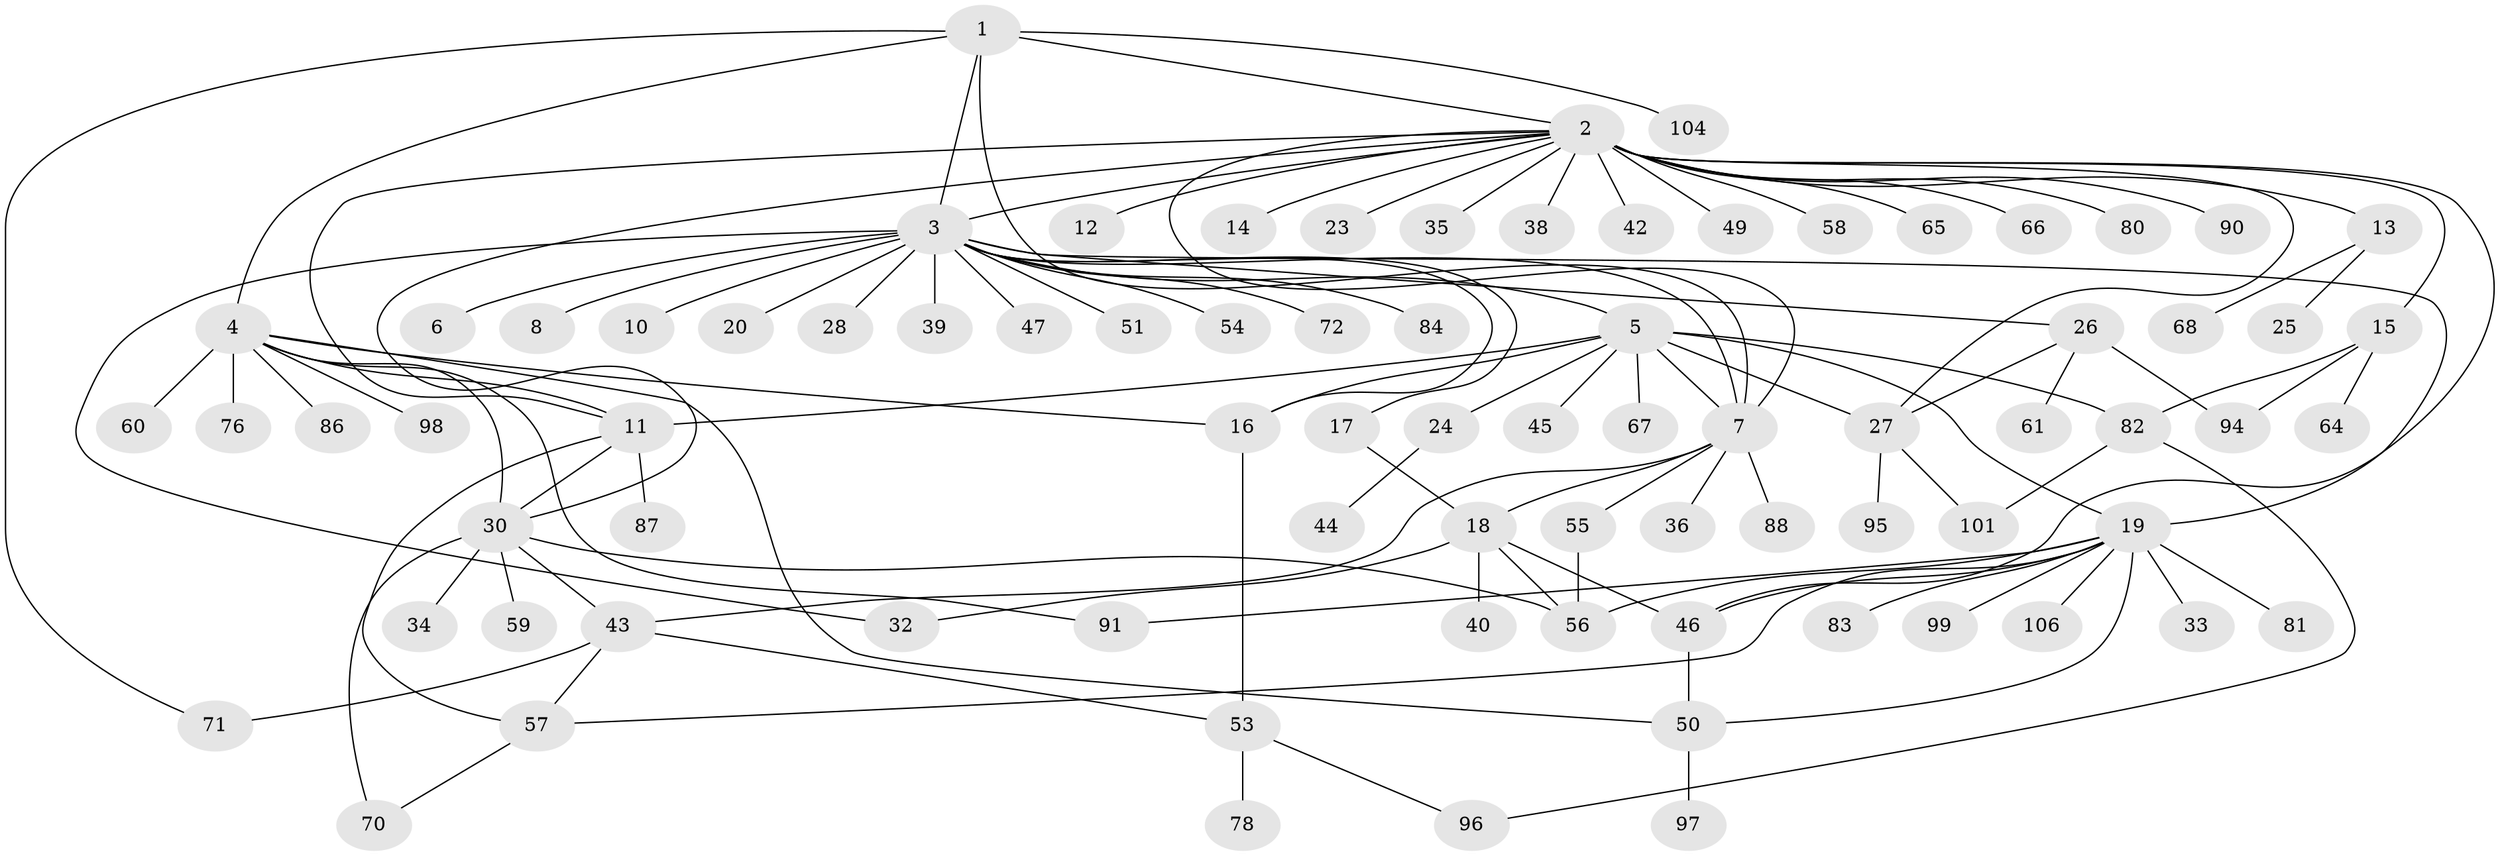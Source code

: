 // original degree distribution, {6: 0.02830188679245283, 23: 0.009433962264150943, 20: 0.009433962264150943, 9: 0.018867924528301886, 11: 0.009433962264150943, 2: 0.16981132075471697, 1: 0.5188679245283019, 4: 0.0660377358490566, 5: 0.04716981132075472, 7: 0.009433962264150943, 10: 0.009433962264150943, 3: 0.10377358490566038}
// Generated by graph-tools (version 1.1) at 2025/41/03/06/25 10:41:46]
// undirected, 81 vertices, 113 edges
graph export_dot {
graph [start="1"]
  node [color=gray90,style=filled];
  1;
  2 [super="+100"];
  3 [super="+9"];
  4 [super="+85"];
  5 [super="+29"];
  6 [super="+75"];
  7 [super="+21"];
  8;
  10;
  11 [super="+48"];
  12;
  13 [super="+63"];
  14;
  15 [super="+79"];
  16 [super="+31"];
  17;
  18 [super="+41"];
  19 [super="+22"];
  20;
  23;
  24;
  25;
  26 [super="+69"];
  27;
  28;
  30 [super="+37"];
  32 [super="+52"];
  33;
  34 [super="+77"];
  35;
  36;
  38;
  39;
  40 [super="+102"];
  42;
  43 [super="+74"];
  44;
  45;
  46 [super="+103"];
  47;
  49;
  50;
  51;
  53 [super="+92"];
  54;
  55;
  56 [super="+62"];
  57 [super="+73"];
  58;
  59;
  60;
  61;
  64;
  65;
  66;
  67;
  68;
  70;
  71;
  72;
  76 [super="+93"];
  78;
  80;
  81;
  82 [super="+89"];
  83;
  84;
  86;
  87;
  88;
  90;
  91;
  94;
  95;
  96 [super="+105"];
  97;
  98;
  99;
  101;
  104;
  106;
  1 -- 2;
  1 -- 3;
  1 -- 4;
  1 -- 7;
  1 -- 71;
  1 -- 104;
  2 -- 3;
  2 -- 7;
  2 -- 12;
  2 -- 13;
  2 -- 14;
  2 -- 15;
  2 -- 23;
  2 -- 27;
  2 -- 30;
  2 -- 35;
  2 -- 38;
  2 -- 42;
  2 -- 46;
  2 -- 49;
  2 -- 58;
  2 -- 65;
  2 -- 66;
  2 -- 80;
  2 -- 90;
  2 -- 11;
  3 -- 5;
  3 -- 6;
  3 -- 8;
  3 -- 10;
  3 -- 20;
  3 -- 26;
  3 -- 28;
  3 -- 32;
  3 -- 39;
  3 -- 47;
  3 -- 51;
  3 -- 54;
  3 -- 72;
  3 -- 84;
  3 -- 17;
  3 -- 7;
  3 -- 19;
  3 -- 16;
  4 -- 11;
  4 -- 16;
  4 -- 60;
  4 -- 76;
  4 -- 86;
  4 -- 91;
  4 -- 98;
  4 -- 50;
  4 -- 30;
  5 -- 7;
  5 -- 11;
  5 -- 19;
  5 -- 24;
  5 -- 27;
  5 -- 45;
  5 -- 67;
  5 -- 82;
  5 -- 16;
  7 -- 18;
  7 -- 36;
  7 -- 55;
  7 -- 88;
  7 -- 43;
  11 -- 87;
  11 -- 30;
  11 -- 57;
  13 -- 25;
  13 -- 68;
  15 -- 64;
  15 -- 82;
  15 -- 94;
  16 -- 53;
  17 -- 18;
  18 -- 40;
  18 -- 46;
  18 -- 56;
  18 -- 32;
  19 -- 50;
  19 -- 83;
  19 -- 33;
  19 -- 99;
  19 -- 106;
  19 -- 81;
  19 -- 56;
  19 -- 57;
  19 -- 91;
  19 -- 46;
  24 -- 44;
  26 -- 61;
  26 -- 27;
  26 -- 94;
  27 -- 95;
  27 -- 101;
  30 -- 34;
  30 -- 43;
  30 -- 59;
  30 -- 70;
  30 -- 56;
  43 -- 53;
  43 -- 57;
  43 -- 71 [weight=2];
  46 -- 50;
  50 -- 97;
  53 -- 78;
  53 -- 96;
  55 -- 56;
  57 -- 70;
  82 -- 96;
  82 -- 101;
}
